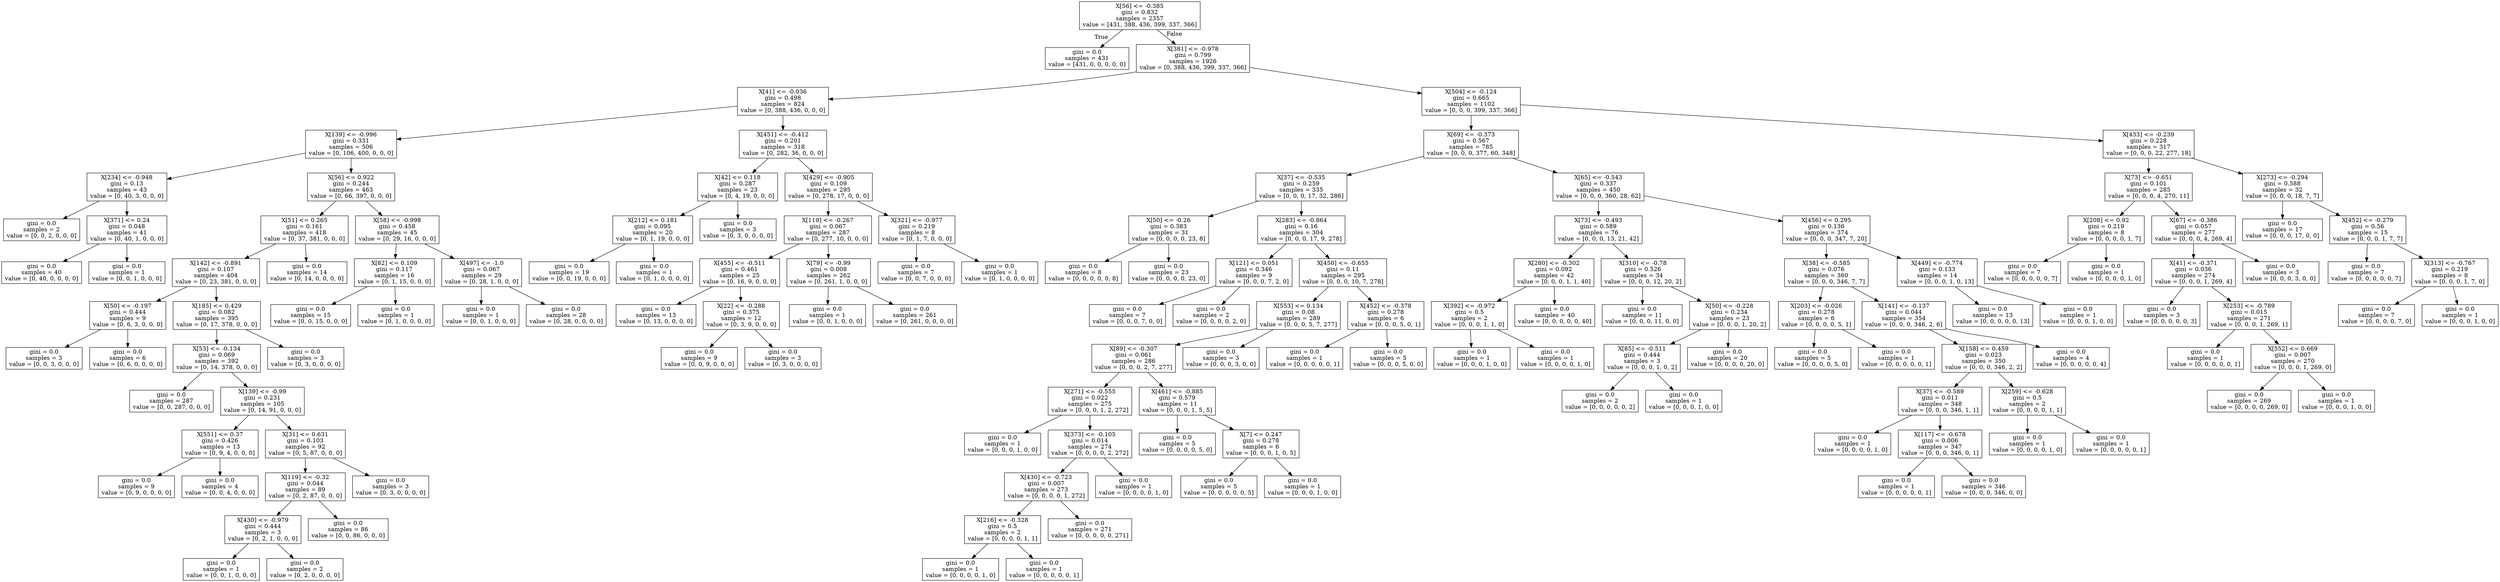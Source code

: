 digraph Tree {
node [shape=box] ;
0 [label="X[56] <= -0.385\ngini = 0.832\nsamples = 2357\nvalue = [431, 388, 436, 399, 337, 366]"] ;
1 [label="gini = 0.0\nsamples = 431\nvalue = [431, 0, 0, 0, 0, 0]"] ;
0 -> 1 [labeldistance=2.5, labelangle=45, headlabel="True"] ;
2 [label="X[381] <= -0.978\ngini = 0.799\nsamples = 1926\nvalue = [0, 388, 436, 399, 337, 366]"] ;
0 -> 2 [labeldistance=2.5, labelangle=-45, headlabel="False"] ;
3 [label="X[41] <= -0.036\ngini = 0.498\nsamples = 824\nvalue = [0, 388, 436, 0, 0, 0]"] ;
2 -> 3 ;
4 [label="X[139] <= -0.996\ngini = 0.331\nsamples = 506\nvalue = [0, 106, 400, 0, 0, 0]"] ;
3 -> 4 ;
5 [label="X[234] <= -0.948\ngini = 0.13\nsamples = 43\nvalue = [0, 40, 3, 0, 0, 0]"] ;
4 -> 5 ;
6 [label="gini = 0.0\nsamples = 2\nvalue = [0, 0, 2, 0, 0, 0]"] ;
5 -> 6 ;
7 [label="X[371] <= 0.24\ngini = 0.048\nsamples = 41\nvalue = [0, 40, 1, 0, 0, 0]"] ;
5 -> 7 ;
8 [label="gini = 0.0\nsamples = 40\nvalue = [0, 40, 0, 0, 0, 0]"] ;
7 -> 8 ;
9 [label="gini = 0.0\nsamples = 1\nvalue = [0, 0, 1, 0, 0, 0]"] ;
7 -> 9 ;
10 [label="X[56] <= 0.922\ngini = 0.244\nsamples = 463\nvalue = [0, 66, 397, 0, 0, 0]"] ;
4 -> 10 ;
11 [label="X[51] <= 0.265\ngini = 0.161\nsamples = 418\nvalue = [0, 37, 381, 0, 0, 0]"] ;
10 -> 11 ;
12 [label="X[142] <= -0.891\ngini = 0.107\nsamples = 404\nvalue = [0, 23, 381, 0, 0, 0]"] ;
11 -> 12 ;
13 [label="X[50] <= -0.197\ngini = 0.444\nsamples = 9\nvalue = [0, 6, 3, 0, 0, 0]"] ;
12 -> 13 ;
14 [label="gini = 0.0\nsamples = 3\nvalue = [0, 0, 3, 0, 0, 0]"] ;
13 -> 14 ;
15 [label="gini = 0.0\nsamples = 6\nvalue = [0, 6, 0, 0, 0, 0]"] ;
13 -> 15 ;
16 [label="X[185] <= 0.429\ngini = 0.082\nsamples = 395\nvalue = [0, 17, 378, 0, 0, 0]"] ;
12 -> 16 ;
17 [label="X[53] <= -0.134\ngini = 0.069\nsamples = 392\nvalue = [0, 14, 378, 0, 0, 0]"] ;
16 -> 17 ;
18 [label="gini = 0.0\nsamples = 287\nvalue = [0, 0, 287, 0, 0, 0]"] ;
17 -> 18 ;
19 [label="X[139] <= -0.99\ngini = 0.231\nsamples = 105\nvalue = [0, 14, 91, 0, 0, 0]"] ;
17 -> 19 ;
20 [label="X[551] <= 0.37\ngini = 0.426\nsamples = 13\nvalue = [0, 9, 4, 0, 0, 0]"] ;
19 -> 20 ;
21 [label="gini = 0.0\nsamples = 9\nvalue = [0, 9, 0, 0, 0, 0]"] ;
20 -> 21 ;
22 [label="gini = 0.0\nsamples = 4\nvalue = [0, 0, 4, 0, 0, 0]"] ;
20 -> 22 ;
23 [label="X[31] <= 0.631\ngini = 0.103\nsamples = 92\nvalue = [0, 5, 87, 0, 0, 0]"] ;
19 -> 23 ;
24 [label="X[119] <= -0.32\ngini = 0.044\nsamples = 89\nvalue = [0, 2, 87, 0, 0, 0]"] ;
23 -> 24 ;
25 [label="X[430] <= -0.979\ngini = 0.444\nsamples = 3\nvalue = [0, 2, 1, 0, 0, 0]"] ;
24 -> 25 ;
26 [label="gini = 0.0\nsamples = 1\nvalue = [0, 0, 1, 0, 0, 0]"] ;
25 -> 26 ;
27 [label="gini = 0.0\nsamples = 2\nvalue = [0, 2, 0, 0, 0, 0]"] ;
25 -> 27 ;
28 [label="gini = 0.0\nsamples = 86\nvalue = [0, 0, 86, 0, 0, 0]"] ;
24 -> 28 ;
29 [label="gini = 0.0\nsamples = 3\nvalue = [0, 3, 0, 0, 0, 0]"] ;
23 -> 29 ;
30 [label="gini = 0.0\nsamples = 3\nvalue = [0, 3, 0, 0, 0, 0]"] ;
16 -> 30 ;
31 [label="gini = 0.0\nsamples = 14\nvalue = [0, 14, 0, 0, 0, 0]"] ;
11 -> 31 ;
32 [label="X[58] <= -0.998\ngini = 0.458\nsamples = 45\nvalue = [0, 29, 16, 0, 0, 0]"] ;
10 -> 32 ;
33 [label="X[82] <= 0.109\ngini = 0.117\nsamples = 16\nvalue = [0, 1, 15, 0, 0, 0]"] ;
32 -> 33 ;
34 [label="gini = 0.0\nsamples = 15\nvalue = [0, 0, 15, 0, 0, 0]"] ;
33 -> 34 ;
35 [label="gini = 0.0\nsamples = 1\nvalue = [0, 1, 0, 0, 0, 0]"] ;
33 -> 35 ;
36 [label="X[497] <= -1.0\ngini = 0.067\nsamples = 29\nvalue = [0, 28, 1, 0, 0, 0]"] ;
32 -> 36 ;
37 [label="gini = 0.0\nsamples = 1\nvalue = [0, 0, 1, 0, 0, 0]"] ;
36 -> 37 ;
38 [label="gini = 0.0\nsamples = 28\nvalue = [0, 28, 0, 0, 0, 0]"] ;
36 -> 38 ;
39 [label="X[451] <= -0.412\ngini = 0.201\nsamples = 318\nvalue = [0, 282, 36, 0, 0, 0]"] ;
3 -> 39 ;
40 [label="X[42] <= 0.118\ngini = 0.287\nsamples = 23\nvalue = [0, 4, 19, 0, 0, 0]"] ;
39 -> 40 ;
41 [label="X[212] <= 0.181\ngini = 0.095\nsamples = 20\nvalue = [0, 1, 19, 0, 0, 0]"] ;
40 -> 41 ;
42 [label="gini = 0.0\nsamples = 19\nvalue = [0, 0, 19, 0, 0, 0]"] ;
41 -> 42 ;
43 [label="gini = 0.0\nsamples = 1\nvalue = [0, 1, 0, 0, 0, 0]"] ;
41 -> 43 ;
44 [label="gini = 0.0\nsamples = 3\nvalue = [0, 3, 0, 0, 0, 0]"] ;
40 -> 44 ;
45 [label="X[429] <= -0.905\ngini = 0.109\nsamples = 295\nvalue = [0, 278, 17, 0, 0, 0]"] ;
39 -> 45 ;
46 [label="X[119] <= -0.267\ngini = 0.067\nsamples = 287\nvalue = [0, 277, 10, 0, 0, 0]"] ;
45 -> 46 ;
47 [label="X[455] <= -0.511\ngini = 0.461\nsamples = 25\nvalue = [0, 16, 9, 0, 0, 0]"] ;
46 -> 47 ;
48 [label="gini = 0.0\nsamples = 13\nvalue = [0, 13, 0, 0, 0, 0]"] ;
47 -> 48 ;
49 [label="X[22] <= -0.288\ngini = 0.375\nsamples = 12\nvalue = [0, 3, 9, 0, 0, 0]"] ;
47 -> 49 ;
50 [label="gini = 0.0\nsamples = 9\nvalue = [0, 0, 9, 0, 0, 0]"] ;
49 -> 50 ;
51 [label="gini = 0.0\nsamples = 3\nvalue = [0, 3, 0, 0, 0, 0]"] ;
49 -> 51 ;
52 [label="X[79] <= -0.99\ngini = 0.008\nsamples = 262\nvalue = [0, 261, 1, 0, 0, 0]"] ;
46 -> 52 ;
53 [label="gini = 0.0\nsamples = 1\nvalue = [0, 0, 1, 0, 0, 0]"] ;
52 -> 53 ;
54 [label="gini = 0.0\nsamples = 261\nvalue = [0, 261, 0, 0, 0, 0]"] ;
52 -> 54 ;
55 [label="X[321] <= -0.977\ngini = 0.219\nsamples = 8\nvalue = [0, 1, 7, 0, 0, 0]"] ;
45 -> 55 ;
56 [label="gini = 0.0\nsamples = 7\nvalue = [0, 0, 7, 0, 0, 0]"] ;
55 -> 56 ;
57 [label="gini = 0.0\nsamples = 1\nvalue = [0, 1, 0, 0, 0, 0]"] ;
55 -> 57 ;
58 [label="X[504] <= -0.124\ngini = 0.665\nsamples = 1102\nvalue = [0, 0, 0, 399, 337, 366]"] ;
2 -> 58 ;
59 [label="X[69] <= -0.373\ngini = 0.567\nsamples = 785\nvalue = [0, 0, 0, 377, 60, 348]"] ;
58 -> 59 ;
60 [label="X[37] <= -0.535\ngini = 0.259\nsamples = 335\nvalue = [0, 0, 0, 17, 32, 286]"] ;
59 -> 60 ;
61 [label="X[50] <= -0.26\ngini = 0.383\nsamples = 31\nvalue = [0, 0, 0, 0, 23, 8]"] ;
60 -> 61 ;
62 [label="gini = 0.0\nsamples = 8\nvalue = [0, 0, 0, 0, 0, 8]"] ;
61 -> 62 ;
63 [label="gini = 0.0\nsamples = 23\nvalue = [0, 0, 0, 0, 23, 0]"] ;
61 -> 63 ;
64 [label="X[283] <= -0.864\ngini = 0.16\nsamples = 304\nvalue = [0, 0, 0, 17, 9, 278]"] ;
60 -> 64 ;
65 [label="X[121] <= 0.051\ngini = 0.346\nsamples = 9\nvalue = [0, 0, 0, 7, 2, 0]"] ;
64 -> 65 ;
66 [label="gini = 0.0\nsamples = 7\nvalue = [0, 0, 0, 7, 0, 0]"] ;
65 -> 66 ;
67 [label="gini = 0.0\nsamples = 2\nvalue = [0, 0, 0, 0, 2, 0]"] ;
65 -> 67 ;
68 [label="X[450] <= -0.655\ngini = 0.11\nsamples = 295\nvalue = [0, 0, 0, 10, 7, 278]"] ;
64 -> 68 ;
69 [label="X[553] <= 0.134\ngini = 0.08\nsamples = 289\nvalue = [0, 0, 0, 5, 7, 277]"] ;
68 -> 69 ;
70 [label="X[89] <= -0.307\ngini = 0.061\nsamples = 286\nvalue = [0, 0, 0, 2, 7, 277]"] ;
69 -> 70 ;
71 [label="X[271] <= -0.555\ngini = 0.022\nsamples = 275\nvalue = [0, 0, 0, 1, 2, 272]"] ;
70 -> 71 ;
72 [label="gini = 0.0\nsamples = 1\nvalue = [0, 0, 0, 1, 0, 0]"] ;
71 -> 72 ;
73 [label="X[373] <= -0.105\ngini = 0.014\nsamples = 274\nvalue = [0, 0, 0, 0, 2, 272]"] ;
71 -> 73 ;
74 [label="X[430] <= -0.723\ngini = 0.007\nsamples = 273\nvalue = [0, 0, 0, 0, 1, 272]"] ;
73 -> 74 ;
75 [label="X[216] <= -0.328\ngini = 0.5\nsamples = 2\nvalue = [0, 0, 0, 0, 1, 1]"] ;
74 -> 75 ;
76 [label="gini = 0.0\nsamples = 1\nvalue = [0, 0, 0, 0, 1, 0]"] ;
75 -> 76 ;
77 [label="gini = 0.0\nsamples = 1\nvalue = [0, 0, 0, 0, 0, 1]"] ;
75 -> 77 ;
78 [label="gini = 0.0\nsamples = 271\nvalue = [0, 0, 0, 0, 0, 271]"] ;
74 -> 78 ;
79 [label="gini = 0.0\nsamples = 1\nvalue = [0, 0, 0, 0, 1, 0]"] ;
73 -> 79 ;
80 [label="X[461] <= -0.885\ngini = 0.579\nsamples = 11\nvalue = [0, 0, 0, 1, 5, 5]"] ;
70 -> 80 ;
81 [label="gini = 0.0\nsamples = 5\nvalue = [0, 0, 0, 0, 5, 0]"] ;
80 -> 81 ;
82 [label="X[7] <= 0.247\ngini = 0.278\nsamples = 6\nvalue = [0, 0, 0, 1, 0, 5]"] ;
80 -> 82 ;
83 [label="gini = 0.0\nsamples = 5\nvalue = [0, 0, 0, 0, 0, 5]"] ;
82 -> 83 ;
84 [label="gini = 0.0\nsamples = 1\nvalue = [0, 0, 0, 1, 0, 0]"] ;
82 -> 84 ;
85 [label="gini = 0.0\nsamples = 3\nvalue = [0, 0, 0, 3, 0, 0]"] ;
69 -> 85 ;
86 [label="X[452] <= -0.378\ngini = 0.278\nsamples = 6\nvalue = [0, 0, 0, 5, 0, 1]"] ;
68 -> 86 ;
87 [label="gini = 0.0\nsamples = 1\nvalue = [0, 0, 0, 0, 0, 1]"] ;
86 -> 87 ;
88 [label="gini = 0.0\nsamples = 5\nvalue = [0, 0, 0, 5, 0, 0]"] ;
86 -> 88 ;
89 [label="X[65] <= -0.543\ngini = 0.337\nsamples = 450\nvalue = [0, 0, 0, 360, 28, 62]"] ;
59 -> 89 ;
90 [label="X[73] <= -0.493\ngini = 0.589\nsamples = 76\nvalue = [0, 0, 0, 13, 21, 42]"] ;
89 -> 90 ;
91 [label="X[280] <= -0.302\ngini = 0.092\nsamples = 42\nvalue = [0, 0, 0, 1, 1, 40]"] ;
90 -> 91 ;
92 [label="X[392] <= -0.972\ngini = 0.5\nsamples = 2\nvalue = [0, 0, 0, 1, 1, 0]"] ;
91 -> 92 ;
93 [label="gini = 0.0\nsamples = 1\nvalue = [0, 0, 0, 1, 0, 0]"] ;
92 -> 93 ;
94 [label="gini = 0.0\nsamples = 1\nvalue = [0, 0, 0, 0, 1, 0]"] ;
92 -> 94 ;
95 [label="gini = 0.0\nsamples = 40\nvalue = [0, 0, 0, 0, 0, 40]"] ;
91 -> 95 ;
96 [label="X[310] <= -0.78\ngini = 0.526\nsamples = 34\nvalue = [0, 0, 0, 12, 20, 2]"] ;
90 -> 96 ;
97 [label="gini = 0.0\nsamples = 11\nvalue = [0, 0, 0, 11, 0, 0]"] ;
96 -> 97 ;
98 [label="X[50] <= -0.228\ngini = 0.234\nsamples = 23\nvalue = [0, 0, 0, 1, 20, 2]"] ;
96 -> 98 ;
99 [label="X[85] <= -0.511\ngini = 0.444\nsamples = 3\nvalue = [0, 0, 0, 1, 0, 2]"] ;
98 -> 99 ;
100 [label="gini = 0.0\nsamples = 2\nvalue = [0, 0, 0, 0, 0, 2]"] ;
99 -> 100 ;
101 [label="gini = 0.0\nsamples = 1\nvalue = [0, 0, 0, 1, 0, 0]"] ;
99 -> 101 ;
102 [label="gini = 0.0\nsamples = 20\nvalue = [0, 0, 0, 0, 20, 0]"] ;
98 -> 102 ;
103 [label="X[456] <= 0.295\ngini = 0.136\nsamples = 374\nvalue = [0, 0, 0, 347, 7, 20]"] ;
89 -> 103 ;
104 [label="X[38] <= -0.585\ngini = 0.076\nsamples = 360\nvalue = [0, 0, 0, 346, 7, 7]"] ;
103 -> 104 ;
105 [label="X[203] <= -0.026\ngini = 0.278\nsamples = 6\nvalue = [0, 0, 0, 0, 5, 1]"] ;
104 -> 105 ;
106 [label="gini = 0.0\nsamples = 5\nvalue = [0, 0, 0, 0, 5, 0]"] ;
105 -> 106 ;
107 [label="gini = 0.0\nsamples = 1\nvalue = [0, 0, 0, 0, 0, 1]"] ;
105 -> 107 ;
108 [label="X[141] <= -0.137\ngini = 0.044\nsamples = 354\nvalue = [0, 0, 0, 346, 2, 6]"] ;
104 -> 108 ;
109 [label="X[158] <= 0.459\ngini = 0.023\nsamples = 350\nvalue = [0, 0, 0, 346, 2, 2]"] ;
108 -> 109 ;
110 [label="X[37] <= -0.589\ngini = 0.011\nsamples = 348\nvalue = [0, 0, 0, 346, 1, 1]"] ;
109 -> 110 ;
111 [label="gini = 0.0\nsamples = 1\nvalue = [0, 0, 0, 0, 1, 0]"] ;
110 -> 111 ;
112 [label="X[117] <= -0.678\ngini = 0.006\nsamples = 347\nvalue = [0, 0, 0, 346, 0, 1]"] ;
110 -> 112 ;
113 [label="gini = 0.0\nsamples = 1\nvalue = [0, 0, 0, 0, 0, 1]"] ;
112 -> 113 ;
114 [label="gini = 0.0\nsamples = 346\nvalue = [0, 0, 0, 346, 0, 0]"] ;
112 -> 114 ;
115 [label="X[259] <= -0.628\ngini = 0.5\nsamples = 2\nvalue = [0, 0, 0, 0, 1, 1]"] ;
109 -> 115 ;
116 [label="gini = 0.0\nsamples = 1\nvalue = [0, 0, 0, 0, 1, 0]"] ;
115 -> 116 ;
117 [label="gini = 0.0\nsamples = 1\nvalue = [0, 0, 0, 0, 0, 1]"] ;
115 -> 117 ;
118 [label="gini = 0.0\nsamples = 4\nvalue = [0, 0, 0, 0, 0, 4]"] ;
108 -> 118 ;
119 [label="X[449] <= -0.774\ngini = 0.133\nsamples = 14\nvalue = [0, 0, 0, 1, 0, 13]"] ;
103 -> 119 ;
120 [label="gini = 0.0\nsamples = 13\nvalue = [0, 0, 0, 0, 0, 13]"] ;
119 -> 120 ;
121 [label="gini = 0.0\nsamples = 1\nvalue = [0, 0, 0, 1, 0, 0]"] ;
119 -> 121 ;
122 [label="X[433] <= -0.239\ngini = 0.228\nsamples = 317\nvalue = [0, 0, 0, 22, 277, 18]"] ;
58 -> 122 ;
123 [label="X[73] <= -0.651\ngini = 0.101\nsamples = 285\nvalue = [0, 0, 0, 4, 270, 11]"] ;
122 -> 123 ;
124 [label="X[208] <= 0.92\ngini = 0.219\nsamples = 8\nvalue = [0, 0, 0, 0, 1, 7]"] ;
123 -> 124 ;
125 [label="gini = 0.0\nsamples = 7\nvalue = [0, 0, 0, 0, 0, 7]"] ;
124 -> 125 ;
126 [label="gini = 0.0\nsamples = 1\nvalue = [0, 0, 0, 0, 1, 0]"] ;
124 -> 126 ;
127 [label="X[67] <= -0.386\ngini = 0.057\nsamples = 277\nvalue = [0, 0, 0, 4, 269, 4]"] ;
123 -> 127 ;
128 [label="X[41] <= -0.371\ngini = 0.036\nsamples = 274\nvalue = [0, 0, 0, 1, 269, 4]"] ;
127 -> 128 ;
129 [label="gini = 0.0\nsamples = 3\nvalue = [0, 0, 0, 0, 0, 3]"] ;
128 -> 129 ;
130 [label="X[253] <= -0.789\ngini = 0.015\nsamples = 271\nvalue = [0, 0, 0, 1, 269, 1]"] ;
128 -> 130 ;
131 [label="gini = 0.0\nsamples = 1\nvalue = [0, 0, 0, 0, 0, 1]"] ;
130 -> 131 ;
132 [label="X[552] <= 0.669\ngini = 0.007\nsamples = 270\nvalue = [0, 0, 0, 1, 269, 0]"] ;
130 -> 132 ;
133 [label="gini = 0.0\nsamples = 269\nvalue = [0, 0, 0, 0, 269, 0]"] ;
132 -> 133 ;
134 [label="gini = 0.0\nsamples = 1\nvalue = [0, 0, 0, 1, 0, 0]"] ;
132 -> 134 ;
135 [label="gini = 0.0\nsamples = 3\nvalue = [0, 0, 0, 3, 0, 0]"] ;
127 -> 135 ;
136 [label="X[273] <= -0.294\ngini = 0.588\nsamples = 32\nvalue = [0, 0, 0, 18, 7, 7]"] ;
122 -> 136 ;
137 [label="gini = 0.0\nsamples = 17\nvalue = [0, 0, 0, 17, 0, 0]"] ;
136 -> 137 ;
138 [label="X[452] <= -0.279\ngini = 0.56\nsamples = 15\nvalue = [0, 0, 0, 1, 7, 7]"] ;
136 -> 138 ;
139 [label="gini = 0.0\nsamples = 7\nvalue = [0, 0, 0, 0, 0, 7]"] ;
138 -> 139 ;
140 [label="X[313] <= -0.767\ngini = 0.219\nsamples = 8\nvalue = [0, 0, 0, 1, 7, 0]"] ;
138 -> 140 ;
141 [label="gini = 0.0\nsamples = 7\nvalue = [0, 0, 0, 0, 7, 0]"] ;
140 -> 141 ;
142 [label="gini = 0.0\nsamples = 1\nvalue = [0, 0, 0, 1, 0, 0]"] ;
140 -> 142 ;
}